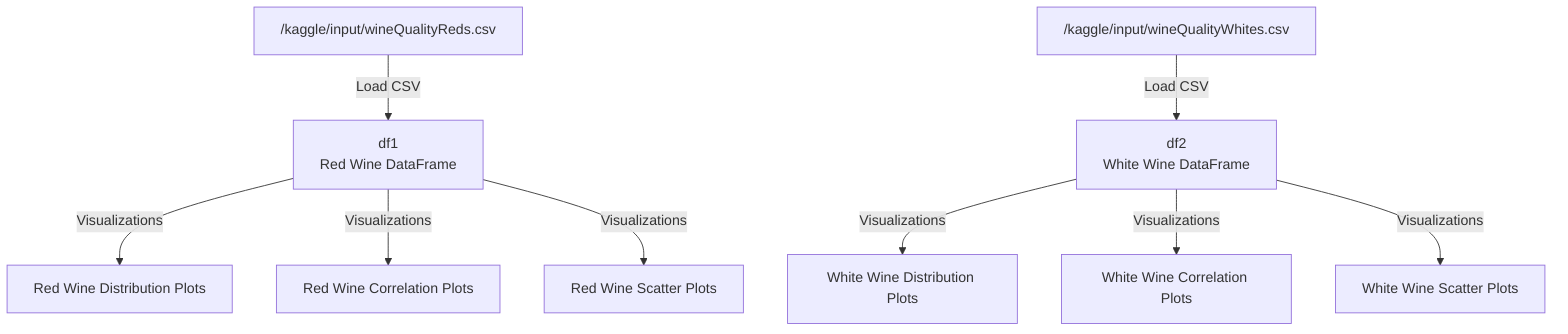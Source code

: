 flowchart TD
    %% Data sources
    A1["/kaggle/input/wineQualityReds.csv"]
    A2["/kaggle/input/wineQualityWhites.csv"]
    
    %% Data variables
    B1["df1\nRed Wine DataFrame"]
    B2["df2\nWhite Wine DataFrame"]
    
    %% Data source to variable relationships
    A1 -->|"Load CSV"| B1
    A2 -->|"Load CSV"| B2
    
    %% Data flow
    B1 -->|"Visualizations"| C1["Red Wine Distribution Plots"]
    B1 -->|"Visualizations"| C2["Red Wine Correlation Plots"]
    B1 -->|"Visualizations"| C3["Red Wine Scatter Plots"]
    
    B2 -->|"Visualizations"| D1["White Wine Distribution Plots"]
    B2 -->|"Visualizations"| D2["White Wine Correlation Plots"]
    B2 -->|"Visualizations"| D3["White Wine Scatter Plots"]
    
    %% Comments to explain each node
    %% A1 and A2 are data source nodes representing the input CSV files.
    %% B1 and B2 are data transformation nodes that represent loading data into DataFrames.
    %% C1, C2, C3, D1, D2, and D3 are visualization nodes that represent different types of plots.